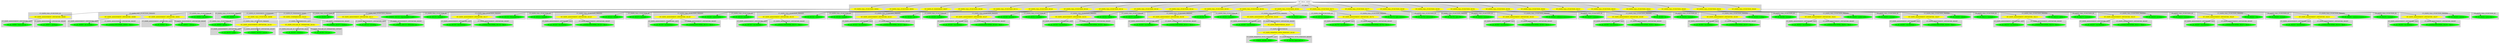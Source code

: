 digraph {

subgraph cluster0 {
 node [style=filled,color=white];
 style=filled;
 color=lightgrey;
 label = "CT_PROG";

"NT_EXPR_CALL_FUNCTION_36084"
 [fillcolor = yellow]
"NT_EXPR_CALL_FUNCTION_36094"
 [fillcolor = yellow]
"NT_EXPR_IF_STATEMENT_36097"
 [fillcolor = yellow]
"NT_EXPR_CALL_FUNCTION_36108"
 [fillcolor = yellow]
"NT_EXPR_CALL_FUNCTION_36114"
 [fillcolor = yellow]
"NT_EXPR_CALL_FUNCTION_36120"
 [fillcolor = yellow]
"NT_EXPR_CALL_FUNCTION_36126"
 [fillcolor = yellow]
"NT_EXPR_CALL_FUNCTION_36132"
 [fillcolor = yellow]
"NT_EXPR_CALL_FUNCTION_36138"
 [fillcolor = yellow]
"NT_EXPR_CALL_FUNCTION_36144"
 [fillcolor = yellow]
"NT_EXPR_CALL_FUNCTION_36150"
 [fillcolor = yellow]
"NT_EXPR_CALL_FUNCTION_36156"
 [fillcolor = yellow]
"NT_EXPR_CALL_FUNCTION_36162"
 [fillcolor = yellow]
"NT_EXPR_CALL_FUNCTION_36171"
 [fillcolor = yellow]
"NT_EXPR_CALL_FUNCTION_36177"
 [fillcolor = yellow]
"NT_EXPR_CALL_FUNCTION_36180"
 [fillcolor = yellow]
"NT_EXPR_CALL_FUNCTION_36186"
 [fillcolor = yellow]
"NT_EXPR_CALL_FUNCTION_36192"
 [fillcolor = yellow]
"NT_EXPR_CALL_FUNCTION_36198"
 [fillcolor = yellow]
"NT_EXPR_CALL_FUNCTION_36204"
 [fillcolor = yellow]
"NT_EXPR_CALL_FUNCTION_36210"
 [fillcolor = yellow]
"NT_EXPR_CALL_FUNCTION_36216"
 [fillcolor = yellow]
"NT_EXPR_CALL_FUNCTION_36222"
 [fillcolor = yellow]
"NT_EXPR_CALL_FUNCTION_36228"
 [fillcolor = yellow]
"NT_EXPR_CALL_FUNCTION_36234"
 [fillcolor = yellow]
"NT_EXPR_CALL_FUNCTION_36240"
 [fillcolor = yellow]
}
"NT_PROG_36083"->"NT_EXPR_CALL_FUNCTION_36084"
subgraph cluster1 {
 node [style=filled,color=white];
 style=filled;
 color=lightgrey;
 label = "CT_EXPR_CALL_FUNCTION_ID";

"NT_EXPR_ASSIGNMENT_OPETATORS_36085"
 [fillcolor = yellow]
}
subgraph cluster2 {
 node [style=filled,color=white];
 style=filled;
 color=lightgrey;
 label = "CT_EXPR_CALL_FUNCTION_PARAMS";

"NT_EXPR_ASSIGNMENT_OPETATORS_36088"
 [fillcolor = yellow]
"NT_EXPR_ASSIGNMENT_OPETATORS_36091"
 [fillcolor = yellow]
}
"NT_EXPR_CALL_FUNCTION_36084"->"NT_EXPR_ASSIGNMENT_OPETATORS_36085"
subgraph cluster3 {
 node [style=filled,color=white];
 style=filled;
 color=lightgrey;
 label = "CT_EXPR_ASSIGNMENT_OPETATORS_LEFT";

"NT_ID_36086< base.and.rec >"
 [fillcolor = green]
}
subgraph cluster4 {
 node [style=filled,color=white];
 style=filled;
 color=lightgrey;
 label = "CT_EXPR_ASSIGNMENT_OPETATORS_RIGHT";

"NT_ID_36087< .packages >"
 [fillcolor = green]
}
"NT_EXPR_ASSIGNMENT_OPETATORS_36085"->"NT_ID_36086< base.and.rec >"
"NT_EXPR_ASSIGNMENT_OPETATORS_36085"->"NT_ID_36087< .packages >"
"NT_EXPR_CALL_FUNCTION_36084"->"NT_EXPR_ASSIGNMENT_OPETATORS_36088"
subgraph cluster5 {
 node [style=filled,color=white];
 style=filled;
 color=lightgrey;
 label = "CT_EXPR_ASSIGNMENT_OPETATORS_LEFT";

"NT_ID_36089< all.available >"
 [fillcolor = green]
}
subgraph cluster6 {
 node [style=filled,color=white];
 style=filled;
 color=lightgrey;
 label = "CT_EXPR_ASSIGNMENT_OPETATORS_RIGHT";

"NT_LITERALSPECIFIER_36090< TRUE >"
 [fillcolor = green]
}
"NT_EXPR_ASSIGNMENT_OPETATORS_36088"->"NT_ID_36089< all.available >"
"NT_EXPR_ASSIGNMENT_OPETATORS_36088"->"NT_LITERALSPECIFIER_36090< TRUE >"
"NT_EXPR_CALL_FUNCTION_36084"->"NT_EXPR_ASSIGNMENT_OPETATORS_36091"
subgraph cluster7 {
 node [style=filled,color=white];
 style=filled;
 color=lightgrey;
 label = "CT_EXPR_ASSIGNMENT_OPETATORS_LEFT";

"NT_ID_36092< lib >"
 [fillcolor = green]
}
subgraph cluster8 {
 node [style=filled,color=white];
 style=filled;
 color=lightgrey;
 label = "CT_EXPR_ASSIGNMENT_OPETATORS_RIGHT";

"NT_ID_36093< .Library >"
 [fillcolor = green]
}
"NT_EXPR_ASSIGNMENT_OPETATORS_36091"->"NT_ID_36092< lib >"
"NT_EXPR_ASSIGNMENT_OPETATORS_36091"->"NT_ID_36093< .Library >"
"NT_PROG_36083"->"NT_EXPR_CALL_FUNCTION_36094"
subgraph cluster9 {
 node [style=filled,color=white];
 style=filled;
 color=lightgrey;
 label = "CT_EXPR_CALL_FUNCTION_ID";

"NT_ID_36095< set.seed >"
 [fillcolor = green]
}
subgraph cluster10 {
 node [style=filled,color=white];
 style=filled;
 color=lightgrey;
 label = "CT_EXPR_CALL_FUNCTION_PARAMS";

"NT_INT_36096< 1 >"
 [fillcolor = green]
}
"NT_EXPR_CALL_FUNCTION_36094"->"NT_ID_36095< set.seed >"
"NT_EXPR_CALL_FUNCTION_36094"->"NT_INT_36096< 1 >"
"NT_PROG_36083"->"NT_EXPR_IF_STATEMENT_36097"
subgraph cluster11 {
 node [style=filled,color=white];
 style=filled;
 color=lightgrey;
 label = "CT_EXPR_IF_STATEMENT_CONDITION";

"NT_EXPR_CALL_FUNCTION_36098"
 [fillcolor = yellow]
}
subgraph cluster12 {
 node [style=filled,color=white];
 style=filled;
 color=lightgrey;
 label = "CT_EXPR_IF_STATEMENT_BODY";

"NT_EXPR_COMPARISONS_36103"
 [fillcolor = yellow]
}
"NT_EXPR_IF_STATEMENT_36097"->"NT_EXPR_CALL_FUNCTION_36098"
subgraph cluster13 {
 node [style=filled,color=white];
 style=filled;
 color=lightgrey;
 label = "CT_EXPR_CALL_FUNCTION_ID";

"NT_ID_36099< options >"
 [fillcolor = green]
}
subgraph cluster14 {
 node [style=filled,color=white];
 style=filled;
 color=lightgrey;
 label = "CT_EXPR_CALL_FUNCTION_PARAMS";

"NT_EXPR_ASSIGNMENT_OPETATORS_36100"
 [fillcolor = yellow]
}
"NT_EXPR_CALL_FUNCTION_36098"->"NT_ID_36099< options >"
"NT_EXPR_CALL_FUNCTION_36098"->"NT_EXPR_ASSIGNMENT_OPETATORS_36100"
subgraph cluster15 {
 node [style=filled,color=white];
 style=filled;
 color=lightgrey;
 label = "CT_EXPR_ASSIGNMENT_OPETATORS_LEFT";

"NT_ID_36101< pager >"
 [fillcolor = green]
}
subgraph cluster16 {
 node [style=filled,color=white];
 style=filled;
 color=lightgrey;
 label = "CT_EXPR_ASSIGNMENT_OPETATORS_RIGHT";

"NT_STRING_36102< console >"
 [fillcolor = green]
}
"NT_EXPR_ASSIGNMENT_OPETATORS_36100"->"NT_ID_36101< pager >"
"NT_EXPR_ASSIGNMENT_OPETATORS_36100"->"NT_STRING_36102< console >"
"NT_EXPR_IF_STATEMENT_36097"->"NT_EXPR_COMPARISONS_36103"
subgraph cluster17 {
 node [style=filled,color=white];
 style=filled;
 color=lightgrey;
 label = "CT_EXPR_COMPARISONS_LEFT";

"NT_EXPR_DOLLAR_AT_OPERATORS_36104"
 [fillcolor = yellow]
}
subgraph cluster18 {
 node [style=filled,color=white];
 style=filled;
 color=lightgrey;
 label = "CT_EXPR_COMPARISONS_RIGHT";

"NT_STRING_36107< windows >"
 [fillcolor = green]
}
"NT_EXPR_COMPARISONS_36103"->"NT_EXPR_DOLLAR_AT_OPERATORS_36104"
subgraph cluster19 {
 node [style=filled,color=white];
 style=filled;
 color=lightgrey;
 label = "CT_EXPR_DOLLAR_AT_OPERATORS_BASE";

"NT_ID_36105< .Platform >"
 [fillcolor = green]
}
subgraph cluster20 {
 node [style=filled,color=white];
 style=filled;
 color=lightgrey;
 label = "CT_EXPR_DOLLAR_AT_OPERATORS_OFFSET";

"NT_ID_36106< OS.type >"
 [fillcolor = green]
}
"NT_EXPR_DOLLAR_AT_OPERATORS_36104"->"NT_ID_36105< .Platform >"
"NT_EXPR_DOLLAR_AT_OPERATORS_36104"->"NT_ID_36106< OS.type >"
"NT_EXPR_COMPARISONS_36103"->"NT_STRING_36107< windows >"
"NT_PROG_36083"->"NT_EXPR_CALL_FUNCTION_36108"
subgraph cluster21 {
 node [style=filled,color=white];
 style=filled;
 color=lightgrey;
 label = "CT_EXPR_CALL_FUNCTION_ID";

"NT_ID_36109< pdf >"
 [fillcolor = green]
}
subgraph cluster22 {
 node [style=filled,color=white];
 style=filled;
 color=lightgrey;
 label = "CT_EXPR_CALL_FUNCTION_PARAMS";

"NT_STRING_36110< reg-examples-2.pdf >"
 [fillcolor = green]
"NT_EXPR_ASSIGNMENT_OPETATORS_36111"
 [fillcolor = yellow]
}
"NT_EXPR_CALL_FUNCTION_36108"->"NT_ID_36109< pdf >"
"NT_EXPR_CALL_FUNCTION_36108"->"NT_STRING_36110< reg-examples-2.pdf >"
"NT_EXPR_CALL_FUNCTION_36108"->"NT_EXPR_ASSIGNMENT_OPETATORS_36111"
subgraph cluster23 {
 node [style=filled,color=white];
 style=filled;
 color=lightgrey;
 label = "CT_EXPR_ASSIGNMENT_OPETATORS_LEFT";

"NT_ID_36112< encoding >"
 [fillcolor = green]
}
subgraph cluster24 {
 node [style=filled,color=white];
 style=filled;
 color=lightgrey;
 label = "CT_EXPR_ASSIGNMENT_OPETATORS_RIGHT";

"NT_STRING_36113< ISOLatin1.enc >"
 [fillcolor = green]
}
"NT_EXPR_ASSIGNMENT_OPETATORS_36111"->"NT_ID_36112< encoding >"
"NT_EXPR_ASSIGNMENT_OPETATORS_36111"->"NT_STRING_36113< ISOLatin1.enc >"
"NT_PROG_36083"->"NT_EXPR_CALL_FUNCTION_36114"
subgraph cluster25 {
 node [style=filled,color=white];
 style=filled;
 color=lightgrey;
 label = "CT_EXPR_CALL_FUNCTION_ID";

"NT_ID_36115< example >"
 [fillcolor = green]
}
subgraph cluster26 {
 node [style=filled,color=white];
 style=filled;
 color=lightgrey;
 label = "CT_EXPR_CALL_FUNCTION_PARAMS";

"NT_ID_36116< SSasympOrig >"
 [fillcolor = green]
"NT_EXPR_ASSIGNMENT_OPETATORS_36117"
 [fillcolor = yellow]
}
"NT_EXPR_CALL_FUNCTION_36114"->"NT_ID_36115< example >"
"NT_EXPR_CALL_FUNCTION_36114"->"NT_ID_36116< SSasympOrig >"
"NT_EXPR_CALL_FUNCTION_36114"->"NT_EXPR_ASSIGNMENT_OPETATORS_36117"
subgraph cluster27 {
 node [style=filled,color=white];
 style=filled;
 color=lightgrey;
 label = "CT_EXPR_ASSIGNMENT_OPETATORS_LEFT";

"NT_ID_36118< run.donttest >"
 [fillcolor = green]
}
subgraph cluster28 {
 node [style=filled,color=white];
 style=filled;
 color=lightgrey;
 label = "CT_EXPR_ASSIGNMENT_OPETATORS_RIGHT";

"NT_LITERALSPECIFIER_36119< TRUE >"
 [fillcolor = green]
}
"NT_EXPR_ASSIGNMENT_OPETATORS_36117"->"NT_ID_36118< run.donttest >"
"NT_EXPR_ASSIGNMENT_OPETATORS_36117"->"NT_LITERALSPECIFIER_36119< TRUE >"
"NT_PROG_36083"->"NT_EXPR_CALL_FUNCTION_36120"
subgraph cluster29 {
 node [style=filled,color=white];
 style=filled;
 color=lightgrey;
 label = "CT_EXPR_CALL_FUNCTION_ID";

"NT_ID_36121< example >"
 [fillcolor = green]
}
subgraph cluster30 {
 node [style=filled,color=white];
 style=filled;
 color=lightgrey;
 label = "CT_EXPR_CALL_FUNCTION_PARAMS";

"NT_ID_36122< SSlogis >"
 [fillcolor = green]
"NT_EXPR_ASSIGNMENT_OPETATORS_36123"
 [fillcolor = yellow]
}
"NT_EXPR_CALL_FUNCTION_36120"->"NT_ID_36121< example >"
"NT_EXPR_CALL_FUNCTION_36120"->"NT_ID_36122< SSlogis >"
"NT_EXPR_CALL_FUNCTION_36120"->"NT_EXPR_ASSIGNMENT_OPETATORS_36123"
subgraph cluster31 {
 node [style=filled,color=white];
 style=filled;
 color=lightgrey;
 label = "CT_EXPR_ASSIGNMENT_OPETATORS_LEFT";

"NT_ID_36124< run.donttest >"
 [fillcolor = green]
}
subgraph cluster32 {
 node [style=filled,color=white];
 style=filled;
 color=lightgrey;
 label = "CT_EXPR_ASSIGNMENT_OPETATORS_RIGHT";

"NT_LITERALSPECIFIER_36125< TRUE >"
 [fillcolor = green]
}
"NT_EXPR_ASSIGNMENT_OPETATORS_36123"->"NT_ID_36124< run.donttest >"
"NT_EXPR_ASSIGNMENT_OPETATORS_36123"->"NT_LITERALSPECIFIER_36125< TRUE >"
"NT_PROG_36083"->"NT_EXPR_CALL_FUNCTION_36126"
subgraph cluster33 {
 node [style=filled,color=white];
 style=filled;
 color=lightgrey;
 label = "CT_EXPR_CALL_FUNCTION_ID";

"NT_ID_36127< example >"
 [fillcolor = green]
}
subgraph cluster34 {
 node [style=filled,color=white];
 style=filled;
 color=lightgrey;
 label = "CT_EXPR_CALL_FUNCTION_PARAMS";

"NT_ID_36128< constrOptim >"
 [fillcolor = green]
"NT_EXPR_ASSIGNMENT_OPETATORS_36129"
 [fillcolor = yellow]
}
"NT_EXPR_CALL_FUNCTION_36126"->"NT_ID_36127< example >"
"NT_EXPR_CALL_FUNCTION_36126"->"NT_ID_36128< constrOptim >"
"NT_EXPR_CALL_FUNCTION_36126"->"NT_EXPR_ASSIGNMENT_OPETATORS_36129"
subgraph cluster35 {
 node [style=filled,color=white];
 style=filled;
 color=lightgrey;
 label = "CT_EXPR_ASSIGNMENT_OPETATORS_LEFT";

"NT_ID_36130< run.donttest >"
 [fillcolor = green]
}
subgraph cluster36 {
 node [style=filled,color=white];
 style=filled;
 color=lightgrey;
 label = "CT_EXPR_ASSIGNMENT_OPETATORS_RIGHT";

"NT_LITERALSPECIFIER_36131< TRUE >"
 [fillcolor = green]
}
"NT_EXPR_ASSIGNMENT_OPETATORS_36129"->"NT_ID_36130< run.donttest >"
"NT_EXPR_ASSIGNMENT_OPETATORS_36129"->"NT_LITERALSPECIFIER_36131< TRUE >"
"NT_PROG_36083"->"NT_EXPR_CALL_FUNCTION_36132"
subgraph cluster37 {
 node [style=filled,color=white];
 style=filled;
 color=lightgrey;
 label = "CT_EXPR_CALL_FUNCTION_ID";

"NT_ID_36133< example >"
 [fillcolor = green]
}
subgraph cluster38 {
 node [style=filled,color=white];
 style=filled;
 color=lightgrey;
 label = "CT_EXPR_CALL_FUNCTION_PARAMS";

"NT_ID_36134< cancor >"
 [fillcolor = green]
"NT_EXPR_ASSIGNMENT_OPETATORS_36135"
 [fillcolor = yellow]
}
"NT_EXPR_CALL_FUNCTION_36132"->"NT_ID_36133< example >"
"NT_EXPR_CALL_FUNCTION_36132"->"NT_ID_36134< cancor >"
"NT_EXPR_CALL_FUNCTION_36132"->"NT_EXPR_ASSIGNMENT_OPETATORS_36135"
subgraph cluster39 {
 node [style=filled,color=white];
 style=filled;
 color=lightgrey;
 label = "CT_EXPR_ASSIGNMENT_OPETATORS_LEFT";

"NT_ID_36136< run.donttest >"
 [fillcolor = green]
}
subgraph cluster40 {
 node [style=filled,color=white];
 style=filled;
 color=lightgrey;
 label = "CT_EXPR_ASSIGNMENT_OPETATORS_RIGHT";

"NT_LITERALSPECIFIER_36137< TRUE >"
 [fillcolor = green]
}
"NT_EXPR_ASSIGNMENT_OPETATORS_36135"->"NT_ID_36136< run.donttest >"
"NT_EXPR_ASSIGNMENT_OPETATORS_36135"->"NT_LITERALSPECIFIER_36137< TRUE >"
"NT_PROG_36083"->"NT_EXPR_CALL_FUNCTION_36138"
subgraph cluster41 {
 node [style=filled,color=white];
 style=filled;
 color=lightgrey;
 label = "CT_EXPR_CALL_FUNCTION_ID";

"NT_ID_36139< example >"
 [fillcolor = green]
}
subgraph cluster42 {
 node [style=filled,color=white];
 style=filled;
 color=lightgrey;
 label = "CT_EXPR_CALL_FUNCTION_PARAMS";

"NT_ID_36140< aov >"
 [fillcolor = green]
"NT_EXPR_ASSIGNMENT_OPETATORS_36141"
 [fillcolor = yellow]
}
"NT_EXPR_CALL_FUNCTION_36138"->"NT_ID_36139< example >"
"NT_EXPR_CALL_FUNCTION_36138"->"NT_ID_36140< aov >"
"NT_EXPR_CALL_FUNCTION_36138"->"NT_EXPR_ASSIGNMENT_OPETATORS_36141"
subgraph cluster43 {
 node [style=filled,color=white];
 style=filled;
 color=lightgrey;
 label = "CT_EXPR_ASSIGNMENT_OPETATORS_LEFT";

"NT_ID_36142< run.donttest >"
 [fillcolor = green]
}
subgraph cluster44 {
 node [style=filled,color=white];
 style=filled;
 color=lightgrey;
 label = "CT_EXPR_ASSIGNMENT_OPETATORS_RIGHT";

"NT_LITERALSPECIFIER_36143< TRUE >"
 [fillcolor = green]
}
"NT_EXPR_ASSIGNMENT_OPETATORS_36141"->"NT_ID_36142< run.donttest >"
"NT_EXPR_ASSIGNMENT_OPETATORS_36141"->"NT_LITERALSPECIFIER_36143< TRUE >"
"NT_PROG_36083"->"NT_EXPR_CALL_FUNCTION_36144"
subgraph cluster45 {
 node [style=filled,color=white];
 style=filled;
 color=lightgrey;
 label = "CT_EXPR_CALL_FUNCTION_ID";

"NT_ID_36145< example >"
 [fillcolor = green]
}
subgraph cluster46 {
 node [style=filled,color=white];
 style=filled;
 color=lightgrey;
 label = "CT_EXPR_CALL_FUNCTION_PARAMS";

"NT_ID_36146< factanal >"
 [fillcolor = green]
"NT_EXPR_ASSIGNMENT_OPETATORS_36147"
 [fillcolor = yellow]
}
"NT_EXPR_CALL_FUNCTION_36144"->"NT_ID_36145< example >"
"NT_EXPR_CALL_FUNCTION_36144"->"NT_ID_36146< factanal >"
"NT_EXPR_CALL_FUNCTION_36144"->"NT_EXPR_ASSIGNMENT_OPETATORS_36147"
subgraph cluster47 {
 node [style=filled,color=white];
 style=filled;
 color=lightgrey;
 label = "CT_EXPR_ASSIGNMENT_OPETATORS_LEFT";

"NT_ID_36148< run.donttest >"
 [fillcolor = green]
}
subgraph cluster48 {
 node [style=filled,color=white];
 style=filled;
 color=lightgrey;
 label = "CT_EXPR_ASSIGNMENT_OPETATORS_RIGHT";

"NT_LITERALSPECIFIER_36149< TRUE >"
 [fillcolor = green]
}
"NT_EXPR_ASSIGNMENT_OPETATORS_36147"->"NT_ID_36148< run.donttest >"
"NT_EXPR_ASSIGNMENT_OPETATORS_36147"->"NT_LITERALSPECIFIER_36149< TRUE >"
"NT_PROG_36083"->"NT_EXPR_CALL_FUNCTION_36150"
subgraph cluster49 {
 node [style=filled,color=white];
 style=filled;
 color=lightgrey;
 label = "CT_EXPR_CALL_FUNCTION_ID";

"NT_ID_36151< example >"
 [fillcolor = green]
}
subgraph cluster50 {
 node [style=filled,color=white];
 style=filled;
 color=lightgrey;
 label = "CT_EXPR_CALL_FUNCTION_PARAMS";

"NT_ID_36152< family >"
 [fillcolor = green]
"NT_EXPR_ASSIGNMENT_OPETATORS_36153"
 [fillcolor = yellow]
}
"NT_EXPR_CALL_FUNCTION_36150"->"NT_ID_36151< example >"
"NT_EXPR_CALL_FUNCTION_36150"->"NT_ID_36152< family >"
"NT_EXPR_CALL_FUNCTION_36150"->"NT_EXPR_ASSIGNMENT_OPETATORS_36153"
subgraph cluster51 {
 node [style=filled,color=white];
 style=filled;
 color=lightgrey;
 label = "CT_EXPR_ASSIGNMENT_OPETATORS_LEFT";

"NT_ID_36154< run.donttest >"
 [fillcolor = green]
}
subgraph cluster52 {
 node [style=filled,color=white];
 style=filled;
 color=lightgrey;
 label = "CT_EXPR_ASSIGNMENT_OPETATORS_RIGHT";

"NT_LITERALSPECIFIER_36155< TRUE >"
 [fillcolor = green]
}
"NT_EXPR_ASSIGNMENT_OPETATORS_36153"->"NT_ID_36154< run.donttest >"
"NT_EXPR_ASSIGNMENT_OPETATORS_36153"->"NT_LITERALSPECIFIER_36155< TRUE >"
"NT_PROG_36083"->"NT_EXPR_CALL_FUNCTION_36156"
subgraph cluster53 {
 node [style=filled,color=white];
 style=filled;
 color=lightgrey;
 label = "CT_EXPR_CALL_FUNCTION_ID";

"NT_ID_36157< example >"
 [fillcolor = green]
}
subgraph cluster54 {
 node [style=filled,color=white];
 style=filled;
 color=lightgrey;
 label = "CT_EXPR_CALL_FUNCTION_PARAMS";

"NT_ID_36158< fft >"
 [fillcolor = green]
"NT_EXPR_ASSIGNMENT_OPETATORS_36159"
 [fillcolor = yellow]
}
"NT_EXPR_CALL_FUNCTION_36156"->"NT_ID_36157< example >"
"NT_EXPR_CALL_FUNCTION_36156"->"NT_ID_36158< fft >"
"NT_EXPR_CALL_FUNCTION_36156"->"NT_EXPR_ASSIGNMENT_OPETATORS_36159"
subgraph cluster55 {
 node [style=filled,color=white];
 style=filled;
 color=lightgrey;
 label = "CT_EXPR_ASSIGNMENT_OPETATORS_LEFT";

"NT_ID_36160< run.donttest >"
 [fillcolor = green]
}
subgraph cluster56 {
 node [style=filled,color=white];
 style=filled;
 color=lightgrey;
 label = "CT_EXPR_ASSIGNMENT_OPETATORS_RIGHT";

"NT_LITERALSPECIFIER_36161< TRUE >"
 [fillcolor = green]
}
"NT_EXPR_ASSIGNMENT_OPETATORS_36159"->"NT_ID_36160< run.donttest >"
"NT_EXPR_ASSIGNMENT_OPETATORS_36159"->"NT_LITERALSPECIFIER_36161< TRUE >"
"NT_PROG_36083"->"NT_EXPR_CALL_FUNCTION_36162"
subgraph cluster57 {
 node [style=filled,color=white];
 style=filled;
 color=lightgrey;
 label = "CT_EXPR_CALL_FUNCTION_ID";

"NT_ID_36163< example >"
 [fillcolor = green]
}
subgraph cluster58 {
 node [style=filled,color=white];
 style=filled;
 color=lightgrey;
 label = "CT_EXPR_CALL_FUNCTION_PARAMS";

"NT_ID_36164< glm >"
 [fillcolor = green]
"NT_EXPR_ASSIGNMENT_OPETATORS_36165"
 [fillcolor = yellow]
}
"NT_EXPR_CALL_FUNCTION_36162"->"NT_ID_36163< example >"
"NT_EXPR_CALL_FUNCTION_36162"->"NT_ID_36164< glm >"
"NT_EXPR_CALL_FUNCTION_36162"->"NT_EXPR_ASSIGNMENT_OPETATORS_36165"
subgraph cluster59 {
 node [style=filled,color=white];
 style=filled;
 color=lightgrey;
 label = "CT_EXPR_ASSIGNMENT_OPETATORS_LEFT";

"NT_ID_36166< run.donttest >"
 [fillcolor = green]
}
subgraph cluster60 {
 node [style=filled,color=white];
 style=filled;
 color=lightgrey;
 label = "CT_EXPR_ASSIGNMENT_OPETATORS_RIGHT";

"NT_EXPR_PARENTHESIS_36167"
 [fillcolor = yellow]
}
"NT_EXPR_ASSIGNMENT_OPETATORS_36165"->"NT_ID_36166< run.donttest >"
"NT_EXPR_ASSIGNMENT_OPETATORS_36165"->"NT_EXPR_PARENTHESIS_36167"
subgraph cluster61 {
 node [style=filled,color=white];
 style=filled;
 color=lightgrey;
 label = "CT_EXPR_PARENTHESIS";

"NT_EXPR_WRAPPED_WITH_PERCENT_36168"
 [fillcolor = yellow]
}
"NT_EXPR_PARENTHESIS_36167"->"NT_EXPR_WRAPPED_WITH_PERCENT_36168"
subgraph cluster62 {
 node [style=filled,color=white];
 style=filled;
 color=lightgrey;
 label = "CT_EXPR_WRAPPED_WITH_PERCENT_LEFT";

"NT_STRING_36169< MASS >"
 [fillcolor = green]
}
subgraph cluster63 {
 node [style=filled,color=white];
 style=filled;
 color=lightgrey;
 label = "CT_EXPR_WRAPPED_WITH_PERCENT_RIGHT";

"NT_ID_36170< base.and.rec >"
 [fillcolor = green]
}
"NT_EXPR_WRAPPED_WITH_PERCENT_36168"->"NT_STRING_36169< MASS >"
"NT_EXPR_WRAPPED_WITH_PERCENT_36168"->"NT_ID_36170< base.and.rec >"
"NT_PROG_36083"->"NT_EXPR_CALL_FUNCTION_36171"
subgraph cluster64 {
 node [style=filled,color=white];
 style=filled;
 color=lightgrey;
 label = "CT_EXPR_CALL_FUNCTION_ID";

"NT_ID_36172< example >"
 [fillcolor = green]
}
subgraph cluster65 {
 node [style=filled,color=white];
 style=filled;
 color=lightgrey;
 label = "CT_EXPR_CALL_FUNCTION_PARAMS";

"NT_ID_36173< glm.control >"
 [fillcolor = green]
"NT_EXPR_ASSIGNMENT_OPETATORS_36174"
 [fillcolor = yellow]
}
"NT_EXPR_CALL_FUNCTION_36171"->"NT_ID_36172< example >"
"NT_EXPR_CALL_FUNCTION_36171"->"NT_ID_36173< glm.control >"
"NT_EXPR_CALL_FUNCTION_36171"->"NT_EXPR_ASSIGNMENT_OPETATORS_36174"
subgraph cluster66 {
 node [style=filled,color=white];
 style=filled;
 color=lightgrey;
 label = "CT_EXPR_ASSIGNMENT_OPETATORS_LEFT";

"NT_ID_36175< run.donttest >"
 [fillcolor = green]
}
subgraph cluster67 {
 node [style=filled,color=white];
 style=filled;
 color=lightgrey;
 label = "CT_EXPR_ASSIGNMENT_OPETATORS_RIGHT";

"NT_LITERALSPECIFIER_36176< TRUE >"
 [fillcolor = green]
}
"NT_EXPR_ASSIGNMENT_OPETATORS_36174"->"NT_ID_36175< run.donttest >"
"NT_EXPR_ASSIGNMENT_OPETATORS_36174"->"NT_LITERALSPECIFIER_36176< TRUE >"
"NT_PROG_36083"->"NT_EXPR_CALL_FUNCTION_36177"
subgraph cluster68 {
 node [style=filled,color=white];
 style=filled;
 color=lightgrey;
 label = "CT_EXPR_CALL_FUNCTION_ID";

"NT_ID_36178< extractAIC >"
 [fillcolor = green]
}
subgraph cluster69 {
 node [style=filled,color=white];
 style=filled;
 color=lightgrey;
 label = "CT_EXPR_CALL_FUNCTION_PARAMS";

"NT_ID_36179< glm.D93 >"
 [fillcolor = green]
}
"NT_EXPR_CALL_FUNCTION_36177"->"NT_ID_36178< extractAIC >"
"NT_EXPR_CALL_FUNCTION_36177"->"NT_ID_36179< glm.D93 >"
"NT_PROG_36083"->"NT_EXPR_CALL_FUNCTION_36180"
subgraph cluster70 {
 node [style=filled,color=white];
 style=filled;
 color=lightgrey;
 label = "CT_EXPR_CALL_FUNCTION_ID";

"NT_ID_36181< example >"
 [fillcolor = green]
}
subgraph cluster71 {
 node [style=filled,color=white];
 style=filled;
 color=lightgrey;
 label = "CT_EXPR_CALL_FUNCTION_PARAMS";

"NT_ID_36182< influence.measures >"
 [fillcolor = green]
"NT_EXPR_ASSIGNMENT_OPETATORS_36183"
 [fillcolor = yellow]
}
"NT_EXPR_CALL_FUNCTION_36180"->"NT_ID_36181< example >"
"NT_EXPR_CALL_FUNCTION_36180"->"NT_ID_36182< influence.measures >"
"NT_EXPR_CALL_FUNCTION_36180"->"NT_EXPR_ASSIGNMENT_OPETATORS_36183"
subgraph cluster72 {
 node [style=filled,color=white];
 style=filled;
 color=lightgrey;
 label = "CT_EXPR_ASSIGNMENT_OPETATORS_LEFT";

"NT_ID_36184< run.donttest >"
 [fillcolor = green]
}
subgraph cluster73 {
 node [style=filled,color=white];
 style=filled;
 color=lightgrey;
 label = "CT_EXPR_ASSIGNMENT_OPETATORS_RIGHT";

"NT_LITERALSPECIFIER_36185< TRUE >"
 [fillcolor = green]
}
"NT_EXPR_ASSIGNMENT_OPETATORS_36183"->"NT_ID_36184< run.donttest >"
"NT_EXPR_ASSIGNMENT_OPETATORS_36183"->"NT_LITERALSPECIFIER_36185< TRUE >"
"NT_PROG_36083"->"NT_EXPR_CALL_FUNCTION_36186"
subgraph cluster74 {
 node [style=filled,color=white];
 style=filled;
 color=lightgrey;
 label = "CT_EXPR_CALL_FUNCTION_ID";

"NT_ID_36187< example >"
 [fillcolor = green]
}
subgraph cluster75 {
 node [style=filled,color=white];
 style=filled;
 color=lightgrey;
 label = "CT_EXPR_CALL_FUNCTION_PARAMS";

"NT_ID_36188< lm >"
 [fillcolor = green]
"NT_EXPR_ASSIGNMENT_OPETATORS_36189"
 [fillcolor = yellow]
}
"NT_EXPR_CALL_FUNCTION_36186"->"NT_ID_36187< example >"
"NT_EXPR_CALL_FUNCTION_36186"->"NT_ID_36188< lm >"
"NT_EXPR_CALL_FUNCTION_36186"->"NT_EXPR_ASSIGNMENT_OPETATORS_36189"
subgraph cluster76 {
 node [style=filled,color=white];
 style=filled;
 color=lightgrey;
 label = "CT_EXPR_ASSIGNMENT_OPETATORS_LEFT";

"NT_ID_36190< run.donttest >"
 [fillcolor = green]
}
subgraph cluster77 {
 node [style=filled,color=white];
 style=filled;
 color=lightgrey;
 label = "CT_EXPR_ASSIGNMENT_OPETATORS_RIGHT";

"NT_LITERALSPECIFIER_36191< TRUE >"
 [fillcolor = green]
}
"NT_EXPR_ASSIGNMENT_OPETATORS_36189"->"NT_ID_36190< run.donttest >"
"NT_EXPR_ASSIGNMENT_OPETATORS_36189"->"NT_LITERALSPECIFIER_36191< TRUE >"
"NT_PROG_36083"->"NT_EXPR_CALL_FUNCTION_36192"
subgraph cluster78 {
 node [style=filled,color=white];
 style=filled;
 color=lightgrey;
 label = "CT_EXPR_CALL_FUNCTION_ID";

"NT_ID_36193< example >"
 [fillcolor = green]
}
subgraph cluster79 {
 node [style=filled,color=white];
 style=filled;
 color=lightgrey;
 label = "CT_EXPR_CALL_FUNCTION_PARAMS";

"NT_ID_36194< ls.diag >"
 [fillcolor = green]
"NT_EXPR_ASSIGNMENT_OPETATORS_36195"
 [fillcolor = yellow]
}
"NT_EXPR_CALL_FUNCTION_36192"->"NT_ID_36193< example >"
"NT_EXPR_CALL_FUNCTION_36192"->"NT_ID_36194< ls.diag >"
"NT_EXPR_CALL_FUNCTION_36192"->"NT_EXPR_ASSIGNMENT_OPETATORS_36195"
subgraph cluster80 {
 node [style=filled,color=white];
 style=filled;
 color=lightgrey;
 label = "CT_EXPR_ASSIGNMENT_OPETATORS_LEFT";

"NT_ID_36196< run.donttest >"
 [fillcolor = green]
}
subgraph cluster81 {
 node [style=filled,color=white];
 style=filled;
 color=lightgrey;
 label = "CT_EXPR_ASSIGNMENT_OPETATORS_RIGHT";

"NT_LITERALSPECIFIER_36197< TRUE >"
 [fillcolor = green]
}
"NT_EXPR_ASSIGNMENT_OPETATORS_36195"->"NT_ID_36196< run.donttest >"
"NT_EXPR_ASSIGNMENT_OPETATORS_36195"->"NT_LITERALSPECIFIER_36197< TRUE >"
"NT_PROG_36083"->"NT_EXPR_CALL_FUNCTION_36198"
subgraph cluster82 {
 node [style=filled,color=white];
 style=filled;
 color=lightgrey;
 label = "CT_EXPR_CALL_FUNCTION_ID";

"NT_ID_36199< example >"
 [fillcolor = green]
}
subgraph cluster83 {
 node [style=filled,color=white];
 style=filled;
 color=lightgrey;
 label = "CT_EXPR_CALL_FUNCTION_PARAMS";

"NT_ID_36200< model.tables >"
 [fillcolor = green]
"NT_EXPR_ASSIGNMENT_OPETATORS_36201"
 [fillcolor = yellow]
}
"NT_EXPR_CALL_FUNCTION_36198"->"NT_ID_36199< example >"
"NT_EXPR_CALL_FUNCTION_36198"->"NT_ID_36200< model.tables >"
"NT_EXPR_CALL_FUNCTION_36198"->"NT_EXPR_ASSIGNMENT_OPETATORS_36201"
subgraph cluster84 {
 node [style=filled,color=white];
 style=filled;
 color=lightgrey;
 label = "CT_EXPR_ASSIGNMENT_OPETATORS_LEFT";

"NT_ID_36202< run.donttest >"
 [fillcolor = green]
}
subgraph cluster85 {
 node [style=filled,color=white];
 style=filled;
 color=lightgrey;
 label = "CT_EXPR_ASSIGNMENT_OPETATORS_RIGHT";

"NT_LITERALSPECIFIER_36203< TRUE >"
 [fillcolor = green]
}
"NT_EXPR_ASSIGNMENT_OPETATORS_36201"->"NT_ID_36202< run.donttest >"
"NT_EXPR_ASSIGNMENT_OPETATORS_36201"->"NT_LITERALSPECIFIER_36203< TRUE >"
"NT_PROG_36083"->"NT_EXPR_CALL_FUNCTION_36204"
subgraph cluster86 {
 node [style=filled,color=white];
 style=filled;
 color=lightgrey;
 label = "CT_EXPR_CALL_FUNCTION_ID";

"NT_ID_36205< example >"
 [fillcolor = green]
}
subgraph cluster87 {
 node [style=filled,color=white];
 style=filled;
 color=lightgrey;
 label = "CT_EXPR_CALL_FUNCTION_PARAMS";

"NT_ID_36206< nlminb >"
 [fillcolor = green]
"NT_EXPR_ASSIGNMENT_OPETATORS_36207"
 [fillcolor = yellow]
}
"NT_EXPR_CALL_FUNCTION_36204"->"NT_ID_36205< example >"
"NT_EXPR_CALL_FUNCTION_36204"->"NT_ID_36206< nlminb >"
"NT_EXPR_CALL_FUNCTION_36204"->"NT_EXPR_ASSIGNMENT_OPETATORS_36207"
subgraph cluster88 {
 node [style=filled,color=white];
 style=filled;
 color=lightgrey;
 label = "CT_EXPR_ASSIGNMENT_OPETATORS_LEFT";

"NT_ID_36208< run.donttest >"
 [fillcolor = green]
}
subgraph cluster89 {
 node [style=filled,color=white];
 style=filled;
 color=lightgrey;
 label = "CT_EXPR_ASSIGNMENT_OPETATORS_RIGHT";

"NT_LITERALSPECIFIER_36209< TRUE >"
 [fillcolor = green]
}
"NT_EXPR_ASSIGNMENT_OPETATORS_36207"->"NT_ID_36208< run.donttest >"
"NT_EXPR_ASSIGNMENT_OPETATORS_36207"->"NT_LITERALSPECIFIER_36209< TRUE >"
"NT_PROG_36083"->"NT_EXPR_CALL_FUNCTION_36210"
subgraph cluster90 {
 node [style=filled,color=white];
 style=filled;
 color=lightgrey;
 label = "CT_EXPR_CALL_FUNCTION_ID";

"NT_ID_36211< example >"
 [fillcolor = green]
}
subgraph cluster91 {
 node [style=filled,color=white];
 style=filled;
 color=lightgrey;
 label = "CT_EXPR_CALL_FUNCTION_PARAMS";

"NT_ID_36212< optim >"
 [fillcolor = green]
"NT_EXPR_ASSIGNMENT_OPETATORS_36213"
 [fillcolor = yellow]
}
"NT_EXPR_CALL_FUNCTION_36210"->"NT_ID_36211< example >"
"NT_EXPR_CALL_FUNCTION_36210"->"NT_ID_36212< optim >"
"NT_EXPR_CALL_FUNCTION_36210"->"NT_EXPR_ASSIGNMENT_OPETATORS_36213"
subgraph cluster92 {
 node [style=filled,color=white];
 style=filled;
 color=lightgrey;
 label = "CT_EXPR_ASSIGNMENT_OPETATORS_LEFT";

"NT_ID_36214< run.donttest >"
 [fillcolor = green]
}
subgraph cluster93 {
 node [style=filled,color=white];
 style=filled;
 color=lightgrey;
 label = "CT_EXPR_ASSIGNMENT_OPETATORS_RIGHT";

"NT_LITERALSPECIFIER_36215< TRUE >"
 [fillcolor = green]
}
"NT_EXPR_ASSIGNMENT_OPETATORS_36213"->"NT_ID_36214< run.donttest >"
"NT_EXPR_ASSIGNMENT_OPETATORS_36213"->"NT_LITERALSPECIFIER_36215< TRUE >"
"NT_PROG_36083"->"NT_EXPR_CALL_FUNCTION_36216"
subgraph cluster94 {
 node [style=filled,color=white];
 style=filled;
 color=lightgrey;
 label = "CT_EXPR_CALL_FUNCTION_ID";

"NT_ID_36217< example >"
 [fillcolor = green]
}
subgraph cluster95 {
 node [style=filled,color=white];
 style=filled;
 color=lightgrey;
 label = "CT_EXPR_CALL_FUNCTION_PARAMS";

"NT_ID_36218< prcomp >"
 [fillcolor = green]
"NT_EXPR_ASSIGNMENT_OPETATORS_36219"
 [fillcolor = yellow]
}
"NT_EXPR_CALL_FUNCTION_36216"->"NT_ID_36217< example >"
"NT_EXPR_CALL_FUNCTION_36216"->"NT_ID_36218< prcomp >"
"NT_EXPR_CALL_FUNCTION_36216"->"NT_EXPR_ASSIGNMENT_OPETATORS_36219"
subgraph cluster96 {
 node [style=filled,color=white];
 style=filled;
 color=lightgrey;
 label = "CT_EXPR_ASSIGNMENT_OPETATORS_LEFT";

"NT_ID_36220< run.donttest >"
 [fillcolor = green]
}
subgraph cluster97 {
 node [style=filled,color=white];
 style=filled;
 color=lightgrey;
 label = "CT_EXPR_ASSIGNMENT_OPETATORS_RIGHT";

"NT_LITERALSPECIFIER_36221< TRUE >"
 [fillcolor = green]
}
"NT_EXPR_ASSIGNMENT_OPETATORS_36219"->"NT_ID_36220< run.donttest >"
"NT_EXPR_ASSIGNMENT_OPETATORS_36219"->"NT_LITERALSPECIFIER_36221< TRUE >"
"NT_PROG_36083"->"NT_EXPR_CALL_FUNCTION_36222"
subgraph cluster98 {
 node [style=filled,color=white];
 style=filled;
 color=lightgrey;
 label = "CT_EXPR_CALL_FUNCTION_ID";

"NT_ID_36223< example >"
 [fillcolor = green]
}
subgraph cluster99 {
 node [style=filled,color=white];
 style=filled;
 color=lightgrey;
 label = "CT_EXPR_CALL_FUNCTION_PARAMS";

"NT_ID_36224< step >"
 [fillcolor = green]
"NT_EXPR_ASSIGNMENT_OPETATORS_36225"
 [fillcolor = yellow]
}
"NT_EXPR_CALL_FUNCTION_36222"->"NT_ID_36223< example >"
"NT_EXPR_CALL_FUNCTION_36222"->"NT_ID_36224< step >"
"NT_EXPR_CALL_FUNCTION_36222"->"NT_EXPR_ASSIGNMENT_OPETATORS_36225"
subgraph cluster100 {
 node [style=filled,color=white];
 style=filled;
 color=lightgrey;
 label = "CT_EXPR_ASSIGNMENT_OPETATORS_LEFT";

"NT_ID_36226< run.donttest >"
 [fillcolor = green]
}
subgraph cluster101 {
 node [style=filled,color=white];
 style=filled;
 color=lightgrey;
 label = "CT_EXPR_ASSIGNMENT_OPETATORS_RIGHT";

"NT_LITERALSPECIFIER_36227< TRUE >"
 [fillcolor = green]
}
"NT_EXPR_ASSIGNMENT_OPETATORS_36225"->"NT_ID_36226< run.donttest >"
"NT_EXPR_ASSIGNMENT_OPETATORS_36225"->"NT_LITERALSPECIFIER_36227< TRUE >"
"NT_PROG_36083"->"NT_EXPR_CALL_FUNCTION_36228"
subgraph cluster102 {
 node [style=filled,color=white];
 style=filled;
 color=lightgrey;
 label = "CT_EXPR_CALL_FUNCTION_ID";

"NT_ID_36229< example >"
 [fillcolor = green]
}
subgraph cluster103 {
 node [style=filled,color=white];
 style=filled;
 color=lightgrey;
 label = "CT_EXPR_CALL_FUNCTION_PARAMS";

"NT_ID_36230< summary.manova >"
 [fillcolor = green]
"NT_EXPR_ASSIGNMENT_OPETATORS_36231"
 [fillcolor = yellow]
}
"NT_EXPR_CALL_FUNCTION_36228"->"NT_ID_36229< example >"
"NT_EXPR_CALL_FUNCTION_36228"->"NT_ID_36230< summary.manova >"
"NT_EXPR_CALL_FUNCTION_36228"->"NT_EXPR_ASSIGNMENT_OPETATORS_36231"
subgraph cluster104 {
 node [style=filled,color=white];
 style=filled;
 color=lightgrey;
 label = "CT_EXPR_ASSIGNMENT_OPETATORS_LEFT";

"NT_ID_36232< run.donttest >"
 [fillcolor = green]
}
subgraph cluster105 {
 node [style=filled,color=white];
 style=filled;
 color=lightgrey;
 label = "CT_EXPR_ASSIGNMENT_OPETATORS_RIGHT";

"NT_LITERALSPECIFIER_36233< TRUE >"
 [fillcolor = green]
}
"NT_EXPR_ASSIGNMENT_OPETATORS_36231"->"NT_ID_36232< run.donttest >"
"NT_EXPR_ASSIGNMENT_OPETATORS_36231"->"NT_LITERALSPECIFIER_36233< TRUE >"
"NT_PROG_36083"->"NT_EXPR_CALL_FUNCTION_36234"
subgraph cluster106 {
 node [style=filled,color=white];
 style=filled;
 color=lightgrey;
 label = "CT_EXPR_CALL_FUNCTION_ID";

"NT_ID_36235< example >"
 [fillcolor = green]
}
subgraph cluster107 {
 node [style=filled,color=white];
 style=filled;
 color=lightgrey;
 label = "CT_EXPR_CALL_FUNCTION_PARAMS";

"NT_ID_36236< uniroot >"
 [fillcolor = green]
"NT_EXPR_ASSIGNMENT_OPETATORS_36237"
 [fillcolor = yellow]
}
"NT_EXPR_CALL_FUNCTION_36234"->"NT_ID_36235< example >"
"NT_EXPR_CALL_FUNCTION_36234"->"NT_ID_36236< uniroot >"
"NT_EXPR_CALL_FUNCTION_36234"->"NT_EXPR_ASSIGNMENT_OPETATORS_36237"
subgraph cluster108 {
 node [style=filled,color=white];
 style=filled;
 color=lightgrey;
 label = "CT_EXPR_ASSIGNMENT_OPETATORS_LEFT";

"NT_ID_36238< run.donttest >"
 [fillcolor = green]
}
subgraph cluster109 {
 node [style=filled,color=white];
 style=filled;
 color=lightgrey;
 label = "CT_EXPR_ASSIGNMENT_OPETATORS_RIGHT";

"NT_LITERALSPECIFIER_36239< TRUE >"
 [fillcolor = green]
}
"NT_EXPR_ASSIGNMENT_OPETATORS_36237"->"NT_ID_36238< run.donttest >"
"NT_EXPR_ASSIGNMENT_OPETATORS_36237"->"NT_LITERALSPECIFIER_36239< TRUE >"
"NT_PROG_36083"->"NT_EXPR_CALL_FUNCTION_36240"
subgraph cluster110 {
 node [style=filled,color=white];
 style=filled;
 color=lightgrey;
 label = "CT_EXPR_CALL_FUNCTION_ID";

"NT_ID_36241< proc.time >"
 [fillcolor = green]
}
"NT_EXPR_CALL_FUNCTION_36240"->"NT_ID_36241< proc.time >"
}
